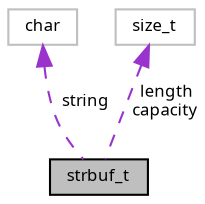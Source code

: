 digraph "strbuf_t"
{
  bgcolor="transparent";
  edge [fontname="FreeSans.ttf",fontsize="8",labelfontname="FreeSans.ttf",labelfontsize="8"];
  node [fontname="FreeSans.ttf",fontsize="8",shape=record];
  Node1 [label="strbuf_t",height=0.2,width=0.4,color="black", fillcolor="grey75", style="filled", fontcolor="black"];
  Node2 -> Node1 [dir="back",color="darkorchid3",fontsize="8",style="dashed",label=" string" ,fontname="FreeSans.ttf"];
  Node2 [label="char",height=0.2,width=0.4,color="grey75"];
  Node3 -> Node1 [dir="back",color="darkorchid3",fontsize="8",style="dashed",label=" length\ncapacity" ,fontname="FreeSans.ttf"];
  Node3 [label="size_t",height=0.2,width=0.4,color="grey75"];
}
